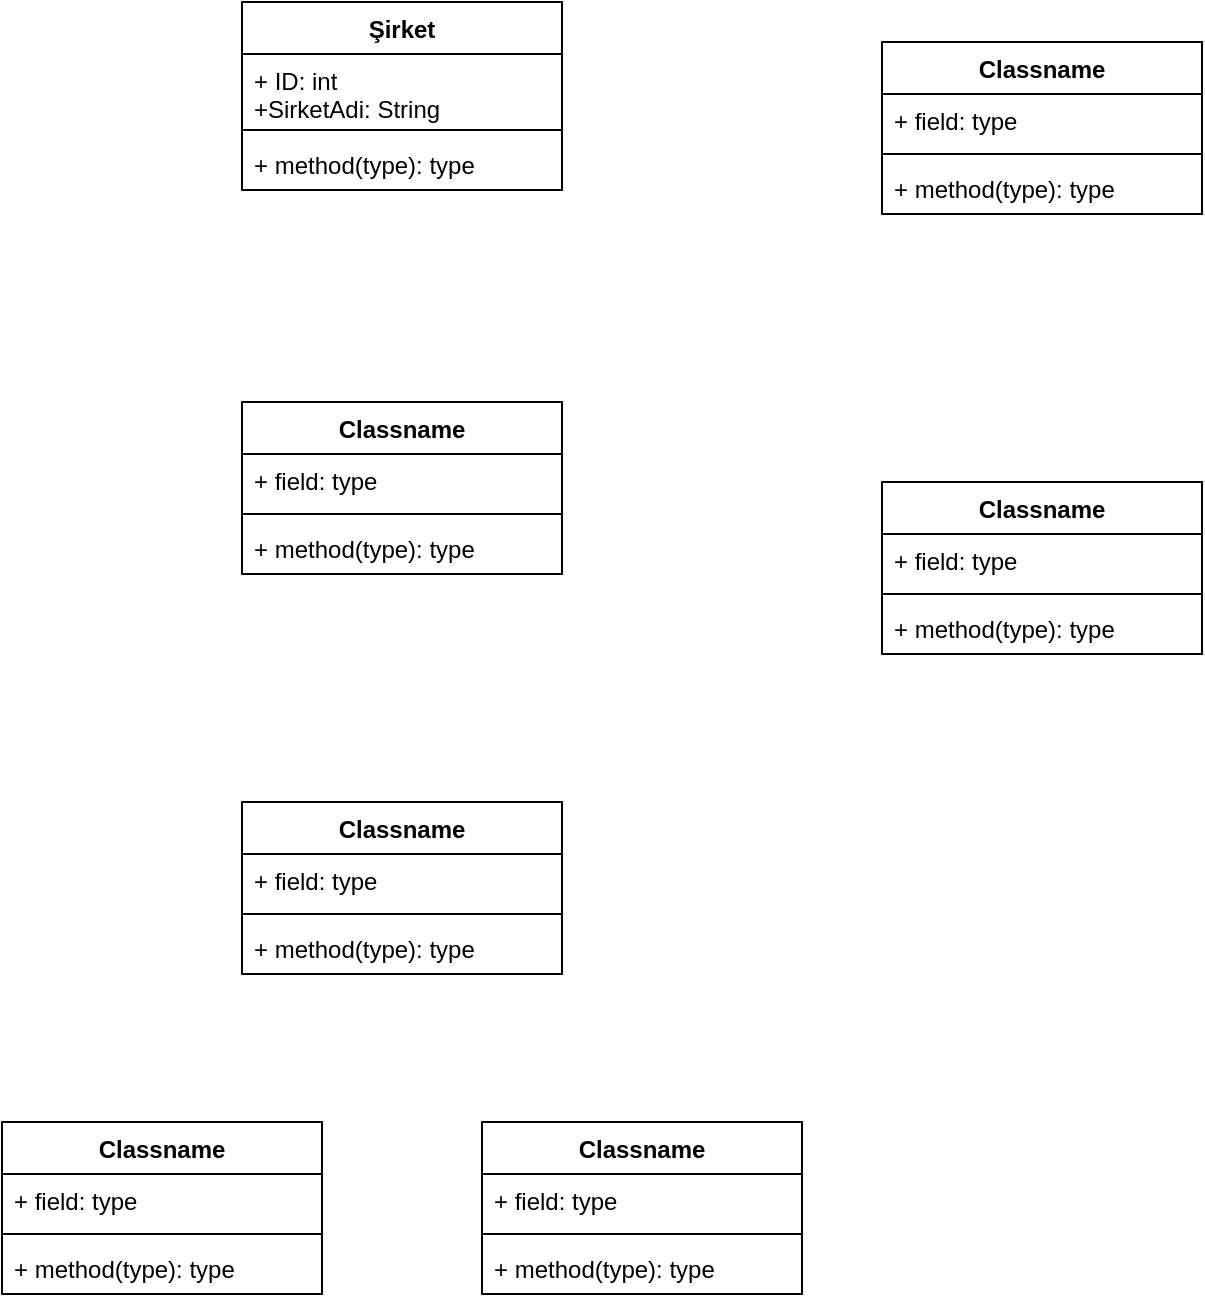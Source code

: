 <mxfile version="26.1.1">
  <diagram name="Page-1" id="c4acf3e9-155e-7222-9cf6-157b1a14988f">
    <mxGraphModel dx="1034" dy="492" grid="1" gridSize="10" guides="1" tooltips="1" connect="1" arrows="1" fold="1" page="1" pageScale="1" pageWidth="850" pageHeight="1100" background="#FFFFFF" math="0" shadow="0">
      <root>
        <mxCell id="0" />
        <mxCell id="1" parent="0" />
        <mxCell id="bViLA0kzUzoKb0-d8OOp-1" value="Şirket" style="swimlane;fontStyle=1;align=center;verticalAlign=top;childLayout=stackLayout;horizontal=1;startSize=26;horizontalStack=0;resizeParent=1;resizeParentMax=0;resizeLast=0;collapsible=1;marginBottom=0;whiteSpace=wrap;html=1;" vertex="1" parent="1">
          <mxGeometry x="160" y="40" width="160" height="94" as="geometry" />
        </mxCell>
        <mxCell id="bViLA0kzUzoKb0-d8OOp-2" value="+ ID: int&lt;div&gt;+SirketAdi: String&lt;/div&gt;&lt;div&gt;&lt;br&gt;&lt;/div&gt;" style="text;strokeColor=none;fillColor=none;align=left;verticalAlign=top;spacingLeft=4;spacingRight=4;overflow=hidden;rotatable=0;points=[[0,0.5],[1,0.5]];portConstraint=eastwest;whiteSpace=wrap;html=1;" vertex="1" parent="bViLA0kzUzoKb0-d8OOp-1">
          <mxGeometry y="26" width="160" height="34" as="geometry" />
        </mxCell>
        <mxCell id="bViLA0kzUzoKb0-d8OOp-3" value="" style="line;strokeWidth=1;fillColor=none;align=left;verticalAlign=middle;spacingTop=-1;spacingLeft=3;spacingRight=3;rotatable=0;labelPosition=right;points=[];portConstraint=eastwest;strokeColor=inherit;" vertex="1" parent="bViLA0kzUzoKb0-d8OOp-1">
          <mxGeometry y="60" width="160" height="8" as="geometry" />
        </mxCell>
        <mxCell id="bViLA0kzUzoKb0-d8OOp-4" value="+ method(type): type" style="text;strokeColor=none;fillColor=none;align=left;verticalAlign=top;spacingLeft=4;spacingRight=4;overflow=hidden;rotatable=0;points=[[0,0.5],[1,0.5]];portConstraint=eastwest;whiteSpace=wrap;html=1;" vertex="1" parent="bViLA0kzUzoKb0-d8OOp-1">
          <mxGeometry y="68" width="160" height="26" as="geometry" />
        </mxCell>
        <mxCell id="bViLA0kzUzoKb0-d8OOp-5" value="Classname" style="swimlane;fontStyle=1;align=center;verticalAlign=top;childLayout=stackLayout;horizontal=1;startSize=26;horizontalStack=0;resizeParent=1;resizeParentMax=0;resizeLast=0;collapsible=1;marginBottom=0;whiteSpace=wrap;html=1;" vertex="1" parent="1">
          <mxGeometry x="480" y="60" width="160" height="86" as="geometry" />
        </mxCell>
        <mxCell id="bViLA0kzUzoKb0-d8OOp-6" value="+ field: type" style="text;strokeColor=none;fillColor=none;align=left;verticalAlign=top;spacingLeft=4;spacingRight=4;overflow=hidden;rotatable=0;points=[[0,0.5],[1,0.5]];portConstraint=eastwest;whiteSpace=wrap;html=1;" vertex="1" parent="bViLA0kzUzoKb0-d8OOp-5">
          <mxGeometry y="26" width="160" height="26" as="geometry" />
        </mxCell>
        <mxCell id="bViLA0kzUzoKb0-d8OOp-7" value="" style="line;strokeWidth=1;fillColor=none;align=left;verticalAlign=middle;spacingTop=-1;spacingLeft=3;spacingRight=3;rotatable=0;labelPosition=right;points=[];portConstraint=eastwest;strokeColor=inherit;" vertex="1" parent="bViLA0kzUzoKb0-d8OOp-5">
          <mxGeometry y="52" width="160" height="8" as="geometry" />
        </mxCell>
        <mxCell id="bViLA0kzUzoKb0-d8OOp-8" value="+ method(type): type" style="text;strokeColor=none;fillColor=none;align=left;verticalAlign=top;spacingLeft=4;spacingRight=4;overflow=hidden;rotatable=0;points=[[0,0.5],[1,0.5]];portConstraint=eastwest;whiteSpace=wrap;html=1;" vertex="1" parent="bViLA0kzUzoKb0-d8OOp-5">
          <mxGeometry y="60" width="160" height="26" as="geometry" />
        </mxCell>
        <mxCell id="bViLA0kzUzoKb0-d8OOp-9" value="Classname" style="swimlane;fontStyle=1;align=center;verticalAlign=top;childLayout=stackLayout;horizontal=1;startSize=26;horizontalStack=0;resizeParent=1;resizeParentMax=0;resizeLast=0;collapsible=1;marginBottom=0;whiteSpace=wrap;html=1;" vertex="1" parent="1">
          <mxGeometry x="160" y="240" width="160" height="86" as="geometry" />
        </mxCell>
        <mxCell id="bViLA0kzUzoKb0-d8OOp-10" value="+ field: type" style="text;strokeColor=none;fillColor=none;align=left;verticalAlign=top;spacingLeft=4;spacingRight=4;overflow=hidden;rotatable=0;points=[[0,0.5],[1,0.5]];portConstraint=eastwest;whiteSpace=wrap;html=1;" vertex="1" parent="bViLA0kzUzoKb0-d8OOp-9">
          <mxGeometry y="26" width="160" height="26" as="geometry" />
        </mxCell>
        <mxCell id="bViLA0kzUzoKb0-d8OOp-11" value="" style="line;strokeWidth=1;fillColor=none;align=left;verticalAlign=middle;spacingTop=-1;spacingLeft=3;spacingRight=3;rotatable=0;labelPosition=right;points=[];portConstraint=eastwest;strokeColor=inherit;" vertex="1" parent="bViLA0kzUzoKb0-d8OOp-9">
          <mxGeometry y="52" width="160" height="8" as="geometry" />
        </mxCell>
        <mxCell id="bViLA0kzUzoKb0-d8OOp-12" value="+ method(type): type" style="text;strokeColor=none;fillColor=none;align=left;verticalAlign=top;spacingLeft=4;spacingRight=4;overflow=hidden;rotatable=0;points=[[0,0.5],[1,0.5]];portConstraint=eastwest;whiteSpace=wrap;html=1;" vertex="1" parent="bViLA0kzUzoKb0-d8OOp-9">
          <mxGeometry y="60" width="160" height="26" as="geometry" />
        </mxCell>
        <mxCell id="bViLA0kzUzoKb0-d8OOp-13" value="Classname" style="swimlane;fontStyle=1;align=center;verticalAlign=top;childLayout=stackLayout;horizontal=1;startSize=26;horizontalStack=0;resizeParent=1;resizeParentMax=0;resizeLast=0;collapsible=1;marginBottom=0;whiteSpace=wrap;html=1;" vertex="1" parent="1">
          <mxGeometry x="480" y="280" width="160" height="86" as="geometry" />
        </mxCell>
        <mxCell id="bViLA0kzUzoKb0-d8OOp-14" value="+ field: type" style="text;strokeColor=none;fillColor=none;align=left;verticalAlign=top;spacingLeft=4;spacingRight=4;overflow=hidden;rotatable=0;points=[[0,0.5],[1,0.5]];portConstraint=eastwest;whiteSpace=wrap;html=1;" vertex="1" parent="bViLA0kzUzoKb0-d8OOp-13">
          <mxGeometry y="26" width="160" height="26" as="geometry" />
        </mxCell>
        <mxCell id="bViLA0kzUzoKb0-d8OOp-15" value="" style="line;strokeWidth=1;fillColor=none;align=left;verticalAlign=middle;spacingTop=-1;spacingLeft=3;spacingRight=3;rotatable=0;labelPosition=right;points=[];portConstraint=eastwest;strokeColor=inherit;" vertex="1" parent="bViLA0kzUzoKb0-d8OOp-13">
          <mxGeometry y="52" width="160" height="8" as="geometry" />
        </mxCell>
        <mxCell id="bViLA0kzUzoKb0-d8OOp-16" value="+ method(type): type" style="text;strokeColor=none;fillColor=none;align=left;verticalAlign=top;spacingLeft=4;spacingRight=4;overflow=hidden;rotatable=0;points=[[0,0.5],[1,0.5]];portConstraint=eastwest;whiteSpace=wrap;html=1;" vertex="1" parent="bViLA0kzUzoKb0-d8OOp-13">
          <mxGeometry y="60" width="160" height="26" as="geometry" />
        </mxCell>
        <mxCell id="bViLA0kzUzoKb0-d8OOp-17" value="Classname" style="swimlane;fontStyle=1;align=center;verticalAlign=top;childLayout=stackLayout;horizontal=1;startSize=26;horizontalStack=0;resizeParent=1;resizeParentMax=0;resizeLast=0;collapsible=1;marginBottom=0;whiteSpace=wrap;html=1;" vertex="1" parent="1">
          <mxGeometry x="40" y="600" width="160" height="86" as="geometry" />
        </mxCell>
        <mxCell id="bViLA0kzUzoKb0-d8OOp-18" value="+ field: type" style="text;strokeColor=none;fillColor=none;align=left;verticalAlign=top;spacingLeft=4;spacingRight=4;overflow=hidden;rotatable=0;points=[[0,0.5],[1,0.5]];portConstraint=eastwest;whiteSpace=wrap;html=1;" vertex="1" parent="bViLA0kzUzoKb0-d8OOp-17">
          <mxGeometry y="26" width="160" height="26" as="geometry" />
        </mxCell>
        <mxCell id="bViLA0kzUzoKb0-d8OOp-19" value="" style="line;strokeWidth=1;fillColor=none;align=left;verticalAlign=middle;spacingTop=-1;spacingLeft=3;spacingRight=3;rotatable=0;labelPosition=right;points=[];portConstraint=eastwest;strokeColor=inherit;" vertex="1" parent="bViLA0kzUzoKb0-d8OOp-17">
          <mxGeometry y="52" width="160" height="8" as="geometry" />
        </mxCell>
        <mxCell id="bViLA0kzUzoKb0-d8OOp-20" value="+ method(type): type" style="text;strokeColor=none;fillColor=none;align=left;verticalAlign=top;spacingLeft=4;spacingRight=4;overflow=hidden;rotatable=0;points=[[0,0.5],[1,0.5]];portConstraint=eastwest;whiteSpace=wrap;html=1;" vertex="1" parent="bViLA0kzUzoKb0-d8OOp-17">
          <mxGeometry y="60" width="160" height="26" as="geometry" />
        </mxCell>
        <mxCell id="bViLA0kzUzoKb0-d8OOp-21" value="Classname" style="swimlane;fontStyle=1;align=center;verticalAlign=top;childLayout=stackLayout;horizontal=1;startSize=26;horizontalStack=0;resizeParent=1;resizeParentMax=0;resizeLast=0;collapsible=1;marginBottom=0;whiteSpace=wrap;html=1;" vertex="1" parent="1">
          <mxGeometry x="160" y="440" width="160" height="86" as="geometry" />
        </mxCell>
        <mxCell id="bViLA0kzUzoKb0-d8OOp-22" value="+ field: type" style="text;strokeColor=none;fillColor=none;align=left;verticalAlign=top;spacingLeft=4;spacingRight=4;overflow=hidden;rotatable=0;points=[[0,0.5],[1,0.5]];portConstraint=eastwest;whiteSpace=wrap;html=1;" vertex="1" parent="bViLA0kzUzoKb0-d8OOp-21">
          <mxGeometry y="26" width="160" height="26" as="geometry" />
        </mxCell>
        <mxCell id="bViLA0kzUzoKb0-d8OOp-23" value="" style="line;strokeWidth=1;fillColor=none;align=left;verticalAlign=middle;spacingTop=-1;spacingLeft=3;spacingRight=3;rotatable=0;labelPosition=right;points=[];portConstraint=eastwest;strokeColor=inherit;" vertex="1" parent="bViLA0kzUzoKb0-d8OOp-21">
          <mxGeometry y="52" width="160" height="8" as="geometry" />
        </mxCell>
        <mxCell id="bViLA0kzUzoKb0-d8OOp-24" value="+ method(type): type" style="text;strokeColor=none;fillColor=none;align=left;verticalAlign=top;spacingLeft=4;spacingRight=4;overflow=hidden;rotatable=0;points=[[0,0.5],[1,0.5]];portConstraint=eastwest;whiteSpace=wrap;html=1;" vertex="1" parent="bViLA0kzUzoKb0-d8OOp-21">
          <mxGeometry y="60" width="160" height="26" as="geometry" />
        </mxCell>
        <mxCell id="bViLA0kzUzoKb0-d8OOp-25" value="Classname" style="swimlane;fontStyle=1;align=center;verticalAlign=top;childLayout=stackLayout;horizontal=1;startSize=26;horizontalStack=0;resizeParent=1;resizeParentMax=0;resizeLast=0;collapsible=1;marginBottom=0;whiteSpace=wrap;html=1;" vertex="1" parent="1">
          <mxGeometry x="280" y="600" width="160" height="86" as="geometry" />
        </mxCell>
        <mxCell id="bViLA0kzUzoKb0-d8OOp-26" value="+ field: type" style="text;strokeColor=none;fillColor=none;align=left;verticalAlign=top;spacingLeft=4;spacingRight=4;overflow=hidden;rotatable=0;points=[[0,0.5],[1,0.5]];portConstraint=eastwest;whiteSpace=wrap;html=1;" vertex="1" parent="bViLA0kzUzoKb0-d8OOp-25">
          <mxGeometry y="26" width="160" height="26" as="geometry" />
        </mxCell>
        <mxCell id="bViLA0kzUzoKb0-d8OOp-27" value="" style="line;strokeWidth=1;fillColor=none;align=left;verticalAlign=middle;spacingTop=-1;spacingLeft=3;spacingRight=3;rotatable=0;labelPosition=right;points=[];portConstraint=eastwest;strokeColor=inherit;" vertex="1" parent="bViLA0kzUzoKb0-d8OOp-25">
          <mxGeometry y="52" width="160" height="8" as="geometry" />
        </mxCell>
        <mxCell id="bViLA0kzUzoKb0-d8OOp-28" value="+ method(type): type" style="text;strokeColor=none;fillColor=none;align=left;verticalAlign=top;spacingLeft=4;spacingRight=4;overflow=hidden;rotatable=0;points=[[0,0.5],[1,0.5]];portConstraint=eastwest;whiteSpace=wrap;html=1;" vertex="1" parent="bViLA0kzUzoKb0-d8OOp-25">
          <mxGeometry y="60" width="160" height="26" as="geometry" />
        </mxCell>
      </root>
    </mxGraphModel>
  </diagram>
</mxfile>
